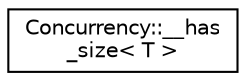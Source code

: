 digraph "Graphical Class Hierarchy"
{
  edge [fontname="Helvetica",fontsize="10",labelfontname="Helvetica",labelfontsize="10"];
  node [fontname="Helvetica",fontsize="10",shape=record];
  rankdir="LR";
  Node1 [label="Concurrency::__has\l_size\< T \>",height=0.2,width=0.4,color="black", fillcolor="white", style="filled",URL="$structConcurrency_1_1____has__size.html"];
}
